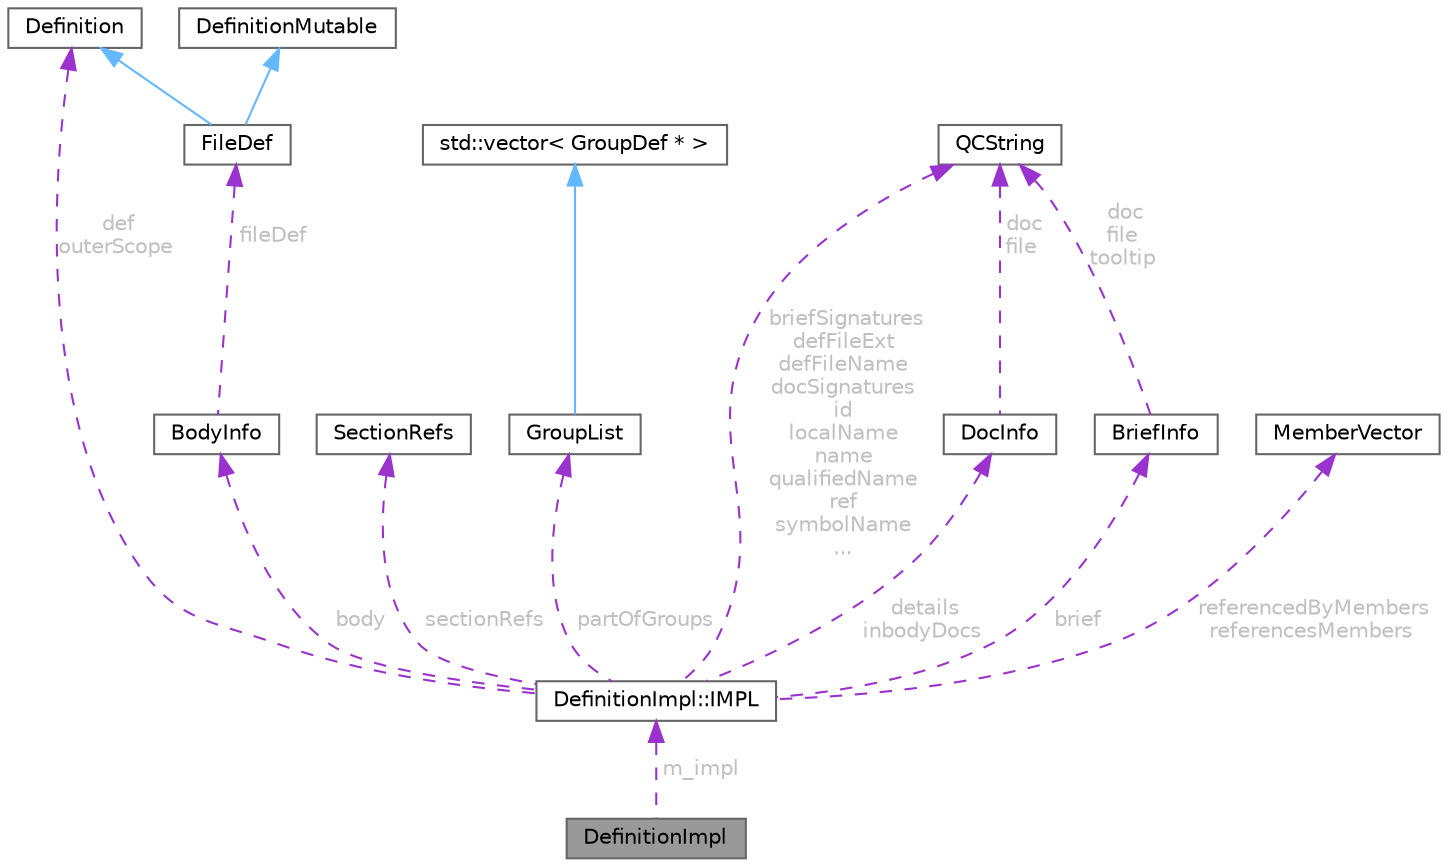 digraph "DefinitionImpl"
{
 // INTERACTIVE_SVG=YES
 // LATEX_PDF_SIZE
  bgcolor="transparent";
  edge [fontname=Helvetica,fontsize=10,labelfontname=Helvetica,labelfontsize=10];
  node [fontname=Helvetica,fontsize=10,shape=box,height=0.2,width=0.4];
  Node1 [id="Node000001",label="DefinitionImpl",height=0.2,width=0.4,color="gray40", fillcolor="grey60", style="filled", fontcolor="black",tooltip=" "];
  Node2 -> Node1 [id="edge1_Node000001_Node000002",dir="back",color="darkorchid3",style="dashed",tooltip=" ",label=" m_impl",fontcolor="grey" ];
  Node2 [id="Node000002",label="DefinitionImpl::IMPL",height=0.2,width=0.4,color="gray40", fillcolor="white", style="filled",URL="$dd/d50/class_definition_impl_1_1_i_m_p_l.html",tooltip="Private data associated with a Symbol DefinitionImpl object."];
  Node3 -> Node2 [id="edge2_Node000002_Node000003",dir="back",color="darkorchid3",style="dashed",tooltip=" ",label=" def\nouterScope",fontcolor="grey" ];
  Node3 [id="Node000003",label="Definition",height=0.2,width=0.4,color="gray40", fillcolor="white", style="filled",URL="$d5/dcc/class_definition.html",tooltip="The common base class of all entity definitions found in the sources."];
  Node4 -> Node2 [id="edge3_Node000002_Node000004",dir="back",color="darkorchid3",style="dashed",tooltip=" ",label=" sectionRefs",fontcolor="grey" ];
  Node4 [id="Node000004",label="SectionRefs",height=0.2,width=0.4,color="gray40", fillcolor="white", style="filled",URL="$d1/df9/class_section_refs.html",tooltip="class that represents a list of constant references to sections."];
  Node5 -> Node2 [id="edge4_Node000002_Node000005",dir="back",color="darkorchid3",style="dashed",tooltip=" ",label=" partOfGroups",fontcolor="grey" ];
  Node5 [id="Node000005",label="GroupList",height=0.2,width=0.4,color="gray40", fillcolor="white", style="filled",URL="$d3/d3b/class_group_list.html",tooltip=" "];
  Node6 -> Node5 [id="edge5_Node000005_Node000006",dir="back",color="steelblue1",style="solid",tooltip=" "];
  Node6 [id="Node000006",label="std::vector\< GroupDef * \>",height=0.2,width=0.4,color="gray40", fillcolor="white", style="filled",tooltip=" "];
  Node7 -> Node2 [id="edge6_Node000002_Node000007",dir="back",color="darkorchid3",style="dashed",tooltip=" ",label=" details\ninbodyDocs",fontcolor="grey" ];
  Node7 [id="Node000007",label="DocInfo",height=0.2,width=0.4,color="gray40", fillcolor="white", style="filled",URL="$d7/dd5/struct_doc_info.html",tooltip="Data associated with a detailed description."];
  Node8 -> Node7 [id="edge7_Node000007_Node000008",dir="back",color="darkorchid3",style="dashed",tooltip=" ",label=" doc\nfile",fontcolor="grey" ];
  Node8 [id="Node000008",label="QCString",height=0.2,width=0.4,color="gray40", fillcolor="white", style="filled",URL="$d9/d45/class_q_c_string.html",tooltip="This is an alternative implementation of QCString."];
  Node9 -> Node2 [id="edge8_Node000002_Node000009",dir="back",color="darkorchid3",style="dashed",tooltip=" ",label=" brief",fontcolor="grey" ];
  Node9 [id="Node000009",label="BriefInfo",height=0.2,width=0.4,color="gray40", fillcolor="white", style="filled",URL="$d0/da7/struct_brief_info.html",tooltip="Data associated with a brief description."];
  Node8 -> Node9 [id="edge9_Node000009_Node000008",dir="back",color="darkorchid3",style="dashed",tooltip=" ",label=" doc\nfile\ntooltip",fontcolor="grey" ];
  Node10 -> Node2 [id="edge10_Node000002_Node000010",dir="back",color="darkorchid3",style="dashed",tooltip=" ",label=" body",fontcolor="grey" ];
  Node10 [id="Node000010",label="BodyInfo",height=0.2,width=0.4,color="gray40", fillcolor="white", style="filled",URL="$db/dab/struct_body_info.html",tooltip="Data associated with description found in the body."];
  Node11 -> Node10 [id="edge11_Node000010_Node000011",dir="back",color="darkorchid3",style="dashed",tooltip=" ",label=" fileDef",fontcolor="grey" ];
  Node11 [id="Node000011",label="FileDef",height=0.2,width=0.4,color="gray40", fillcolor="white", style="filled",URL="$de/db0/class_file_def.html",tooltip="A model of a file symbol."];
  Node12 -> Node11 [id="edge12_Node000011_Node000012",dir="back",color="steelblue1",style="solid",tooltip=" "];
  Node12 [id="Node000012",label="DefinitionMutable",height=0.2,width=0.4,color="gray40", fillcolor="white", style="filled",URL="$d0/d46/class_definition_mutable.html",tooltip=" "];
  Node3 -> Node11 [id="edge13_Node000011_Node000003",dir="back",color="steelblue1",style="solid",tooltip=" "];
  Node8 -> Node2 [id="edge14_Node000002_Node000008",dir="back",color="darkorchid3",style="dashed",tooltip=" ",label=" briefSignatures\ndefFileExt\ndefFileName\ndocSignatures\nid\nlocalName\nname\nqualifiedName\nref\nsymbolName\n...",fontcolor="grey" ];
  Node13 -> Node2 [id="edge15_Node000002_Node000013",dir="back",color="darkorchid3",style="dashed",tooltip=" ",label=" referencedByMembers\nreferencesMembers",fontcolor="grey" ];
  Node13 [id="Node000013",label="MemberVector",height=0.2,width=0.4,color="gray40", fillcolor="white", style="filled",URL="$d1/d7d/class_member_vector.html",tooltip="A vector of MemberDef object."];
}
